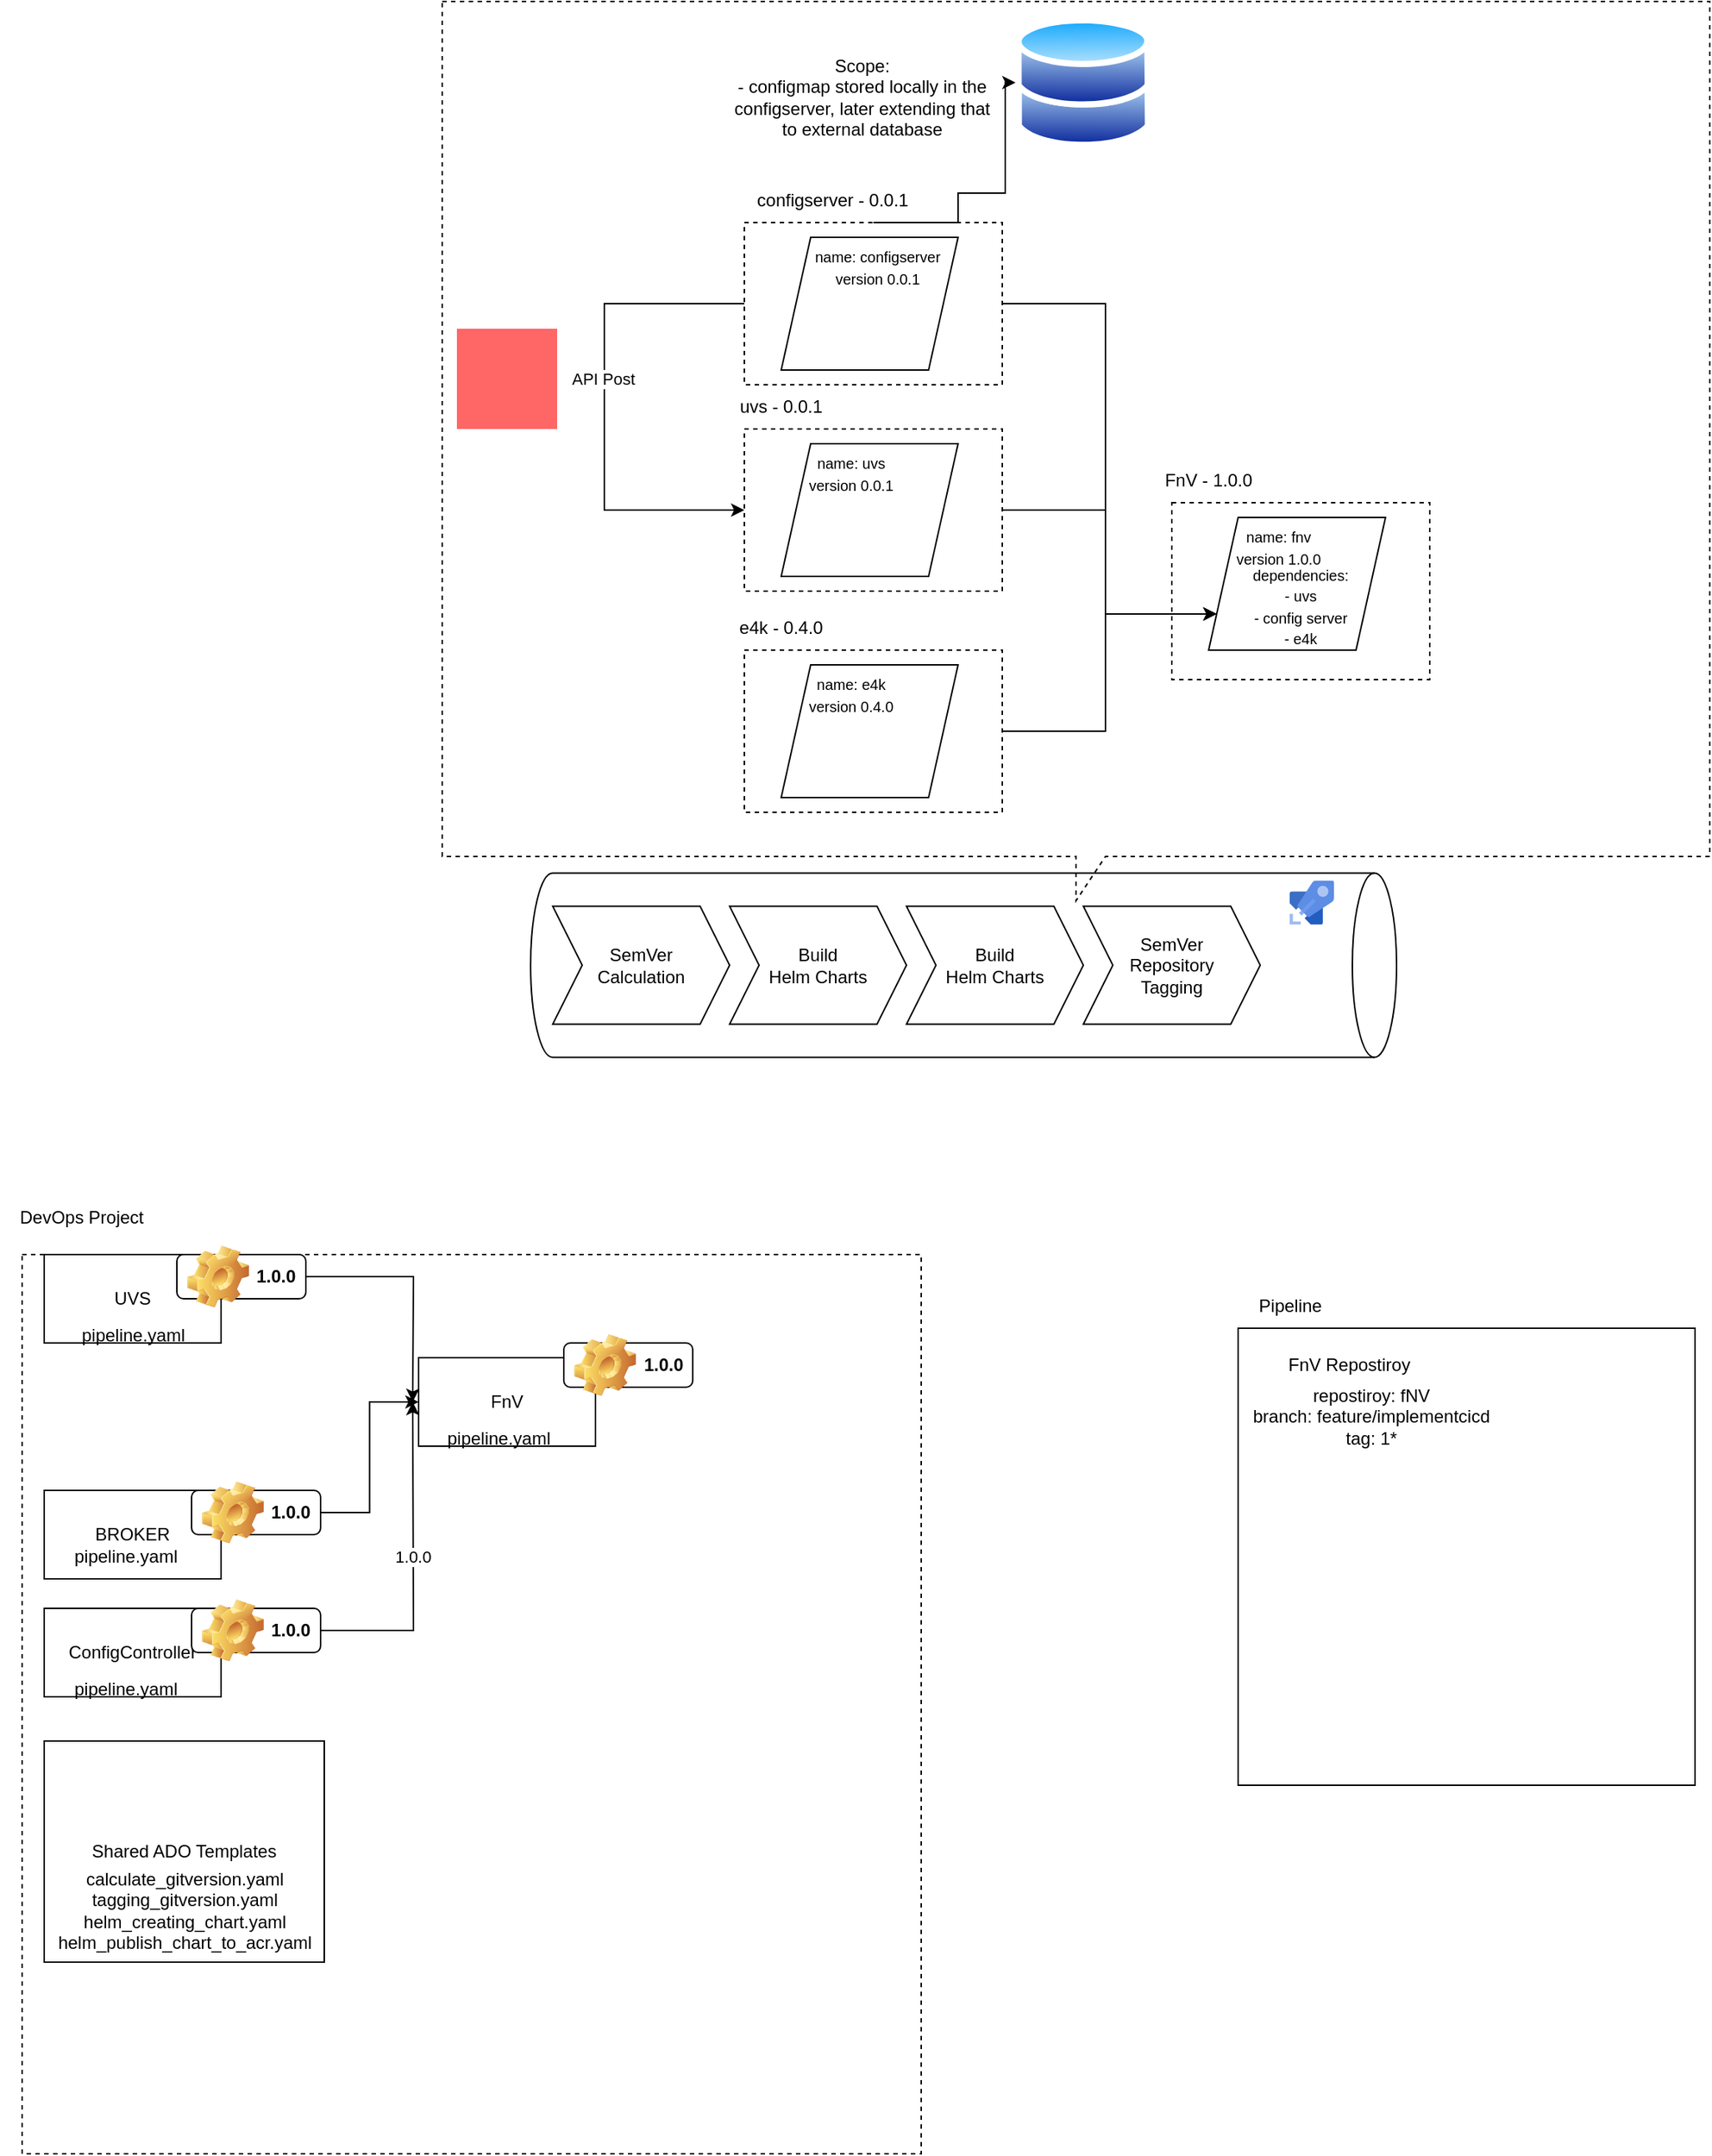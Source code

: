 <mxfile version="21.6.8" type="github">
  <diagram name="Page-1" id="y7Z4M2T_gE_CncvvF34J">
    <mxGraphModel dx="2038" dy="1726" grid="1" gridSize="10" guides="1" tooltips="1" connect="1" arrows="1" fold="1" page="1" pageScale="1" pageWidth="850" pageHeight="1100" math="0" shadow="0">
      <root>
        <mxCell id="0" />
        <mxCell id="1" parent="0" />
        <mxCell id="wSfpsm_N3FbQUYPhxMbK-66" value="" style="whiteSpace=wrap;html=1;aspect=fixed;fillColor=none;dashed=1;" vertex="1" parent="1">
          <mxGeometry x="-295" y="700" width="610" height="610" as="geometry" />
        </mxCell>
        <mxCell id="wSfpsm_N3FbQUYPhxMbK-30" value="" style="shape=cylinder3;whiteSpace=wrap;html=1;boundedLbl=1;backgroundOutline=1;size=15;rotation=90;" vertex="1" parent="1">
          <mxGeometry x="281.25" y="210" width="125" height="587.5" as="geometry" />
        </mxCell>
        <mxCell id="wSfpsm_N3FbQUYPhxMbK-36" value="" style="shape=callout;whiteSpace=wrap;html=1;perimeter=calloutPerimeter;dashed=1;fillColor=none;" vertex="1" parent="1">
          <mxGeometry x="-10" y="-150" width="860" height="610" as="geometry" />
        </mxCell>
        <mxCell id="wSfpsm_N3FbQUYPhxMbK-15" value="uvs - 0.0.1" style="text;strokeColor=none;align=center;fillColor=none;html=1;verticalAlign=middle;whiteSpace=wrap;rounded=0;" vertex="1" parent="1">
          <mxGeometry x="160" y="110" width="120" height="30" as="geometry" />
        </mxCell>
        <mxCell id="wSfpsm_N3FbQUYPhxMbK-22" value="e4k - 0.4.0" style="text;strokeColor=none;align=center;fillColor=none;html=1;verticalAlign=middle;whiteSpace=wrap;rounded=0;" vertex="1" parent="1">
          <mxGeometry x="160" y="260" width="120" height="30" as="geometry" />
        </mxCell>
        <mxCell id="wSfpsm_N3FbQUYPhxMbK-29" value="" style="image;sketch=0;aspect=fixed;html=1;points=[];align=center;fontSize=12;image=img/lib/mscae/Azure_Pipelines.svg;" vertex="1" parent="1">
          <mxGeometry x="565" y="446.25" width="30" height="30" as="geometry" />
        </mxCell>
        <mxCell id="wSfpsm_N3FbQUYPhxMbK-31" value="SemVer&lt;br&gt;Calculation" style="shape=step;perimeter=stepPerimeter;whiteSpace=wrap;html=1;fixedSize=1;" vertex="1" parent="1">
          <mxGeometry x="65" y="463.75" width="120" height="80" as="geometry" />
        </mxCell>
        <mxCell id="wSfpsm_N3FbQUYPhxMbK-32" value="Build &lt;br&gt;Helm Charts" style="shape=step;perimeter=stepPerimeter;whiteSpace=wrap;html=1;fixedSize=1;" vertex="1" parent="1">
          <mxGeometry x="185" y="463.75" width="120" height="80" as="geometry" />
        </mxCell>
        <mxCell id="wSfpsm_N3FbQUYPhxMbK-33" value="Build &lt;br&gt;Helm Charts" style="shape=step;perimeter=stepPerimeter;whiteSpace=wrap;html=1;fixedSize=1;" vertex="1" parent="1">
          <mxGeometry x="305" y="463.75" width="120" height="80" as="geometry" />
        </mxCell>
        <mxCell id="wSfpsm_N3FbQUYPhxMbK-34" value="SemVer&lt;br&gt;Repository&lt;br&gt;Tagging" style="shape=step;perimeter=stepPerimeter;whiteSpace=wrap;html=1;fixedSize=1;" vertex="1" parent="1">
          <mxGeometry x="425" y="463.75" width="120" height="80" as="geometry" />
        </mxCell>
        <mxCell id="wSfpsm_N3FbQUYPhxMbK-3" value="" style="rounded=0;whiteSpace=wrap;html=1;gradientColor=none;fillColor=none;dashed=1;" vertex="1" parent="1">
          <mxGeometry x="485" y="190" width="175" height="120" as="geometry" />
        </mxCell>
        <mxCell id="wSfpsm_N3FbQUYPhxMbK-5" value="FnV - 1.0.0" style="text;strokeColor=none;align=center;fillColor=none;html=1;verticalAlign=middle;whiteSpace=wrap;rounded=0;" vertex="1" parent="1">
          <mxGeometry x="450" y="160" width="120" height="30" as="geometry" />
        </mxCell>
        <mxCell id="wSfpsm_N3FbQUYPhxMbK-13" value="" style="group" vertex="1" connectable="0" parent="1">
          <mxGeometry x="510" y="200" width="120" height="95" as="geometry" />
        </mxCell>
        <mxCell id="wSfpsm_N3FbQUYPhxMbK-10" value="" style="shape=parallelogram;perimeter=parallelogramPerimeter;whiteSpace=wrap;html=1;fixedSize=1;" vertex="1" parent="wSfpsm_N3FbQUYPhxMbK-13">
          <mxGeometry width="120" height="90" as="geometry" />
        </mxCell>
        <mxCell id="wSfpsm_N3FbQUYPhxMbK-9" value="" style="shape=image;html=1;verticalAlign=top;verticalLabelPosition=bottom;labelBackgroundColor=#ffffff;imageAspect=0;aspect=fixed;image=https://cdn3.iconfinder.com/data/icons/travelling-icon-set/800/helm-128.png" vertex="1" parent="wSfpsm_N3FbQUYPhxMbK-13">
          <mxGeometry x="86.5" y="4" width="20" height="20" as="geometry" />
        </mxCell>
        <mxCell id="wSfpsm_N3FbQUYPhxMbK-11" value="&lt;font style=&quot;font-size: 10px;&quot;&gt;dependencies:&lt;br&gt;- uvs&lt;br&gt;- config server&lt;br&gt;- e4k&lt;/font&gt;" style="text;html=1;align=center;verticalAlign=middle;resizable=0;points=[];autosize=1;strokeColor=none;fillColor=none;" vertex="1" parent="wSfpsm_N3FbQUYPhxMbK-13">
          <mxGeometry x="16.5" y="25" width="90" height="70" as="geometry" />
        </mxCell>
        <mxCell id="wSfpsm_N3FbQUYPhxMbK-12" value="&lt;font style=&quot;font-size: 10px;&quot;&gt;name: fnv&lt;br&gt;version 1.0.0&lt;/font&gt;" style="text;html=1;align=center;verticalAlign=middle;resizable=0;points=[];autosize=1;strokeColor=none;fillColor=none;" vertex="1" parent="wSfpsm_N3FbQUYPhxMbK-13">
          <mxGeometry x="6.5" width="80" height="40" as="geometry" />
        </mxCell>
        <mxCell id="wSfpsm_N3FbQUYPhxMbK-28" style="edgeStyle=orthogonalEdgeStyle;rounded=0;orthogonalLoop=1;jettySize=auto;html=1;entryX=0;entryY=0.75;entryDx=0;entryDy=0;" edge="1" parent="1" source="wSfpsm_N3FbQUYPhxMbK-14" target="wSfpsm_N3FbQUYPhxMbK-10">
          <mxGeometry relative="1" as="geometry" />
        </mxCell>
        <mxCell id="wSfpsm_N3FbQUYPhxMbK-14" value="" style="rounded=0;whiteSpace=wrap;html=1;gradientColor=none;fillColor=none;dashed=1;" vertex="1" parent="1">
          <mxGeometry x="195" y="140" width="175" height="110" as="geometry" />
        </mxCell>
        <mxCell id="wSfpsm_N3FbQUYPhxMbK-17" value="" style="shape=parallelogram;perimeter=parallelogramPerimeter;whiteSpace=wrap;html=1;fixedSize=1;" vertex="1" parent="1">
          <mxGeometry x="220" y="150" width="120" height="90" as="geometry" />
        </mxCell>
        <mxCell id="wSfpsm_N3FbQUYPhxMbK-18" value="" style="shape=image;html=1;verticalAlign=top;verticalLabelPosition=bottom;labelBackgroundColor=#ffffff;imageAspect=0;aspect=fixed;image=https://cdn3.iconfinder.com/data/icons/travelling-icon-set/800/helm-128.png" vertex="1" parent="1">
          <mxGeometry x="306.5" y="154" width="20" height="20" as="geometry" />
        </mxCell>
        <mxCell id="wSfpsm_N3FbQUYPhxMbK-20" value="&lt;font style=&quot;font-size: 10px;&quot;&gt;name: uvs&lt;br&gt;version 0.0.1&lt;/font&gt;" style="text;html=1;align=center;verticalAlign=middle;resizable=0;points=[];autosize=1;strokeColor=none;fillColor=none;" vertex="1" parent="1">
          <mxGeometry x="226.5" y="150" width="80" height="40" as="geometry" />
        </mxCell>
        <mxCell id="wSfpsm_N3FbQUYPhxMbK-27" style="edgeStyle=orthogonalEdgeStyle;rounded=0;orthogonalLoop=1;jettySize=auto;html=1;entryX=0;entryY=0.75;entryDx=0;entryDy=0;" edge="1" parent="1" source="wSfpsm_N3FbQUYPhxMbK-21" target="wSfpsm_N3FbQUYPhxMbK-10">
          <mxGeometry relative="1" as="geometry" />
        </mxCell>
        <mxCell id="wSfpsm_N3FbQUYPhxMbK-21" value="" style="rounded=0;whiteSpace=wrap;html=1;gradientColor=none;fillColor=none;dashed=1;" vertex="1" parent="1">
          <mxGeometry x="195" y="290" width="175" height="110" as="geometry" />
        </mxCell>
        <mxCell id="wSfpsm_N3FbQUYPhxMbK-23" value="" style="shape=parallelogram;perimeter=parallelogramPerimeter;whiteSpace=wrap;html=1;fixedSize=1;" vertex="1" parent="1">
          <mxGeometry x="220" y="300" width="120" height="90" as="geometry" />
        </mxCell>
        <mxCell id="wSfpsm_N3FbQUYPhxMbK-24" value="" style="shape=image;html=1;verticalAlign=top;verticalLabelPosition=bottom;labelBackgroundColor=#ffffff;imageAspect=0;aspect=fixed;image=https://cdn3.iconfinder.com/data/icons/travelling-icon-set/800/helm-128.png" vertex="1" parent="1">
          <mxGeometry x="306.5" y="304" width="20" height="20" as="geometry" />
        </mxCell>
        <mxCell id="wSfpsm_N3FbQUYPhxMbK-25" value="&lt;font style=&quot;font-size: 10px;&quot;&gt;name: e4k&lt;br&gt;version 0.4.0&lt;/font&gt;" style="text;html=1;align=center;verticalAlign=middle;resizable=0;points=[];autosize=1;strokeColor=none;fillColor=none;" vertex="1" parent="1">
          <mxGeometry x="226.5" y="300" width="80" height="40" as="geometry" />
        </mxCell>
        <mxCell id="wSfpsm_N3FbQUYPhxMbK-37" value="configserver - 0.0.1" style="text;strokeColor=none;align=center;fillColor=none;html=1;verticalAlign=middle;whiteSpace=wrap;rounded=0;" vertex="1" parent="1">
          <mxGeometry x="195" y="-30" width="120" height="30" as="geometry" />
        </mxCell>
        <mxCell id="wSfpsm_N3FbQUYPhxMbK-41" style="edgeStyle=orthogonalEdgeStyle;rounded=0;orthogonalLoop=1;jettySize=auto;html=1;entryX=0;entryY=0.5;entryDx=0;entryDy=0;" edge="1" parent="1" source="wSfpsm_N3FbQUYPhxMbK-38" target="wSfpsm_N3FbQUYPhxMbK-14">
          <mxGeometry relative="1" as="geometry">
            <Array as="points">
              <mxPoint x="100" y="55" />
              <mxPoint x="100" y="195" />
            </Array>
          </mxGeometry>
        </mxCell>
        <mxCell id="wSfpsm_N3FbQUYPhxMbK-42" value="API Post" style="edgeLabel;html=1;align=center;verticalAlign=middle;resizable=0;points=[];" vertex="1" connectable="0" parent="wSfpsm_N3FbQUYPhxMbK-41">
          <mxGeometry x="-0.114" y="-1" relative="1" as="geometry">
            <mxPoint as="offset" />
          </mxGeometry>
        </mxCell>
        <mxCell id="wSfpsm_N3FbQUYPhxMbK-44" style="edgeStyle=orthogonalEdgeStyle;rounded=0;orthogonalLoop=1;jettySize=auto;html=1;exitX=0.5;exitY=0;exitDx=0;exitDy=0;" edge="1" parent="1" source="wSfpsm_N3FbQUYPhxMbK-38" target="wSfpsm_N3FbQUYPhxMbK-43">
          <mxGeometry relative="1" as="geometry">
            <Array as="points">
              <mxPoint x="340" />
              <mxPoint x="340" y="-20" />
              <mxPoint x="372" y="-20" />
            </Array>
          </mxGeometry>
        </mxCell>
        <mxCell id="wSfpsm_N3FbQUYPhxMbK-46" style="edgeStyle=orthogonalEdgeStyle;rounded=0;orthogonalLoop=1;jettySize=auto;html=1;entryX=0;entryY=0.75;entryDx=0;entryDy=0;" edge="1" parent="1" source="wSfpsm_N3FbQUYPhxMbK-38" target="wSfpsm_N3FbQUYPhxMbK-10">
          <mxGeometry relative="1" as="geometry">
            <Array as="points">
              <mxPoint x="440" y="55" />
              <mxPoint x="440" y="266" />
            </Array>
          </mxGeometry>
        </mxCell>
        <mxCell id="wSfpsm_N3FbQUYPhxMbK-38" value="" style="rounded=0;whiteSpace=wrap;html=1;gradientColor=none;fillColor=none;dashed=1;" vertex="1" parent="1">
          <mxGeometry x="195" width="175" height="110" as="geometry" />
        </mxCell>
        <mxCell id="wSfpsm_N3FbQUYPhxMbK-39" value="" style="shape=parallelogram;perimeter=parallelogramPerimeter;whiteSpace=wrap;html=1;fixedSize=1;" vertex="1" parent="1">
          <mxGeometry x="220" y="10" width="120" height="90" as="geometry" />
        </mxCell>
        <mxCell id="wSfpsm_N3FbQUYPhxMbK-40" value="&lt;font style=&quot;font-size: 10px;&quot;&gt;name: configserver&lt;br&gt;version 0.0.1&lt;/font&gt;" style="text;html=1;align=center;verticalAlign=middle;resizable=0;points=[];autosize=1;strokeColor=none;fillColor=none;" vertex="1" parent="1">
          <mxGeometry x="230" y="10" width="110" height="40" as="geometry" />
        </mxCell>
        <mxCell id="wSfpsm_N3FbQUYPhxMbK-43" value="" style="image;aspect=fixed;perimeter=ellipsePerimeter;html=1;align=center;shadow=0;dashed=0;spacingTop=3;image=img/lib/active_directory/databases.svg;" vertex="1" parent="1">
          <mxGeometry x="379" y="-140" width="91.84" height="90" as="geometry" />
        </mxCell>
        <mxCell id="wSfpsm_N3FbQUYPhxMbK-45" value="" style="shape=image;html=1;verticalAlign=top;verticalLabelPosition=bottom;labelBackgroundColor=#ffffff;imageAspect=0;aspect=fixed;image=https://cdn4.iconfinder.com/data/icons/pink_moustache/68_68/8.png;imageBackground=#FF6666;" vertex="1" parent="1">
          <mxGeometry y="72" width="68" height="68" as="geometry" />
        </mxCell>
        <mxCell id="wSfpsm_N3FbQUYPhxMbK-47" value="Scope:&lt;br&gt;- configmap stored locally in the configserver, later extending that to external database" style="text;html=1;strokeColor=none;fillColor=none;align=center;verticalAlign=middle;whiteSpace=wrap;rounded=0;" vertex="1" parent="1">
          <mxGeometry x="185" y="-140" width="180" height="110" as="geometry" />
        </mxCell>
        <mxCell id="wSfpsm_N3FbQUYPhxMbK-49" value="UVS" style="rounded=0;whiteSpace=wrap;html=1;" vertex="1" parent="1">
          <mxGeometry x="-280" y="700" width="120" height="60" as="geometry" />
        </mxCell>
        <mxCell id="wSfpsm_N3FbQUYPhxMbK-71" style="edgeStyle=orthogonalEdgeStyle;rounded=0;orthogonalLoop=1;jettySize=auto;html=1;exitX=1;exitY=0.5;exitDx=0;exitDy=0;" edge="1" parent="1" source="wSfpsm_N3FbQUYPhxMbK-54">
          <mxGeometry relative="1" as="geometry">
            <mxPoint x="-30" y="800" as="targetPoint" />
          </mxGeometry>
        </mxCell>
        <mxCell id="wSfpsm_N3FbQUYPhxMbK-54" value="1.0.0" style="label;whiteSpace=wrap;html=1;image=img/clipart/Gear_128x128.png" vertex="1" parent="1">
          <mxGeometry x="-190" y="700" width="87.5" height="30" as="geometry" />
        </mxCell>
        <mxCell id="wSfpsm_N3FbQUYPhxMbK-56" value="" style="whiteSpace=wrap;html=1;aspect=fixed;" vertex="1" parent="1">
          <mxGeometry x="530" y="750" width="310" height="310" as="geometry" />
        </mxCell>
        <mxCell id="wSfpsm_N3FbQUYPhxMbK-57" value="FnV Repostiroy" style="text;html=1;align=center;verticalAlign=middle;resizable=0;points=[];autosize=1;strokeColor=none;fillColor=none;" vertex="1" parent="1">
          <mxGeometry x="550" y="760" width="110" height="30" as="geometry" />
        </mxCell>
        <mxCell id="wSfpsm_N3FbQUYPhxMbK-58" value="repostiroy: fNV&lt;br&gt;branch: feature/implementcicd&lt;br&gt;tag: 1*" style="text;html=1;align=center;verticalAlign=middle;resizable=0;points=[];autosize=1;strokeColor=none;fillColor=none;" vertex="1" parent="1">
          <mxGeometry x="530" y="780" width="180" height="60" as="geometry" />
        </mxCell>
        <mxCell id="wSfpsm_N3FbQUYPhxMbK-59" value="FnV" style="rounded=0;whiteSpace=wrap;html=1;" vertex="1" parent="1">
          <mxGeometry x="-26" y="770" width="120" height="60" as="geometry" />
        </mxCell>
        <mxCell id="wSfpsm_N3FbQUYPhxMbK-60" value="BROKER" style="rounded=0;whiteSpace=wrap;html=1;" vertex="1" parent="1">
          <mxGeometry x="-280" y="860" width="120" height="60" as="geometry" />
        </mxCell>
        <mxCell id="wSfpsm_N3FbQUYPhxMbK-61" value="ConfigController" style="rounded=0;whiteSpace=wrap;html=1;" vertex="1" parent="1">
          <mxGeometry x="-280" y="940" width="120" height="60" as="geometry" />
        </mxCell>
        <mxCell id="wSfpsm_N3FbQUYPhxMbK-62" value="1.0.0" style="label;whiteSpace=wrap;html=1;image=img/clipart/Gear_128x128.png" vertex="1" parent="1">
          <mxGeometry x="72.5" y="760" width="87.5" height="30" as="geometry" />
        </mxCell>
        <mxCell id="wSfpsm_N3FbQUYPhxMbK-68" style="edgeStyle=orthogonalEdgeStyle;rounded=0;orthogonalLoop=1;jettySize=auto;html=1;exitX=1;exitY=0.5;exitDx=0;exitDy=0;entryX=0;entryY=0.5;entryDx=0;entryDy=0;" edge="1" parent="1" source="wSfpsm_N3FbQUYPhxMbK-64" target="wSfpsm_N3FbQUYPhxMbK-59">
          <mxGeometry relative="1" as="geometry" />
        </mxCell>
        <mxCell id="wSfpsm_N3FbQUYPhxMbK-64" value="1.0.0" style="label;whiteSpace=wrap;html=1;image=img/clipart/Gear_128x128.png" vertex="1" parent="1">
          <mxGeometry x="-180" y="860" width="87.5" height="30" as="geometry" />
        </mxCell>
        <mxCell id="wSfpsm_N3FbQUYPhxMbK-69" style="edgeStyle=orthogonalEdgeStyle;rounded=0;orthogonalLoop=1;jettySize=auto;html=1;exitX=1;exitY=0.5;exitDx=0;exitDy=0;" edge="1" parent="1" source="wSfpsm_N3FbQUYPhxMbK-65">
          <mxGeometry relative="1" as="geometry">
            <mxPoint x="-30" y="800" as="targetPoint" />
          </mxGeometry>
        </mxCell>
        <mxCell id="wSfpsm_N3FbQUYPhxMbK-79" value="1.0.0" style="edgeLabel;html=1;align=center;verticalAlign=middle;resizable=0;points=[];" vertex="1" connectable="0" parent="wSfpsm_N3FbQUYPhxMbK-69">
          <mxGeometry x="0.038" y="1" relative="1" as="geometry">
            <mxPoint as="offset" />
          </mxGeometry>
        </mxCell>
        <mxCell id="wSfpsm_N3FbQUYPhxMbK-65" value="1.0.0" style="label;whiteSpace=wrap;html=1;image=img/clipart/Gear_128x128.png" vertex="1" parent="1">
          <mxGeometry x="-180" y="940" width="87.5" height="30" as="geometry" />
        </mxCell>
        <mxCell id="wSfpsm_N3FbQUYPhxMbK-67" value="DevOps Project" style="text;html=1;align=center;verticalAlign=middle;resizable=0;points=[];autosize=1;strokeColor=none;fillColor=none;" vertex="1" parent="1">
          <mxGeometry x="-310" y="660" width="110" height="30" as="geometry" />
        </mxCell>
        <mxCell id="wSfpsm_N3FbQUYPhxMbK-72" value="Shared ADO Templates" style="rounded=0;whiteSpace=wrap;html=1;" vertex="1" parent="1">
          <mxGeometry x="-280" y="1030" width="190" height="150" as="geometry" />
        </mxCell>
        <mxCell id="wSfpsm_N3FbQUYPhxMbK-73" value="calculate_gitversion.yaml&lt;br&gt;tagging_gitversion.yaml&lt;br&gt;helm_creating_chart.yaml&lt;br&gt;helm_publish_chart_to_acr.yaml&lt;br&gt;" style="text;html=1;align=center;verticalAlign=middle;resizable=0;points=[];autosize=1;strokeColor=none;fillColor=none;" vertex="1" parent="1">
          <mxGeometry x="-285" y="1110" width="200" height="70" as="geometry" />
        </mxCell>
        <mxCell id="wSfpsm_N3FbQUYPhxMbK-74" value="pipeline.yaml" style="text;html=1;align=center;verticalAlign=middle;resizable=0;points=[];autosize=1;strokeColor=none;fillColor=none;" vertex="1" parent="1">
          <mxGeometry x="-265" y="740" width="90" height="30" as="geometry" />
        </mxCell>
        <mxCell id="wSfpsm_N3FbQUYPhxMbK-75" value="pipeline.yaml" style="text;html=1;align=center;verticalAlign=middle;resizable=0;points=[];autosize=1;strokeColor=none;fillColor=none;" vertex="1" parent="1">
          <mxGeometry x="-17.5" y="810" width="90" height="30" as="geometry" />
        </mxCell>
        <mxCell id="wSfpsm_N3FbQUYPhxMbK-76" value="pipeline.yaml" style="text;html=1;align=center;verticalAlign=middle;resizable=0;points=[];autosize=1;strokeColor=none;fillColor=none;" vertex="1" parent="1">
          <mxGeometry x="-270" y="890" width="90" height="30" as="geometry" />
        </mxCell>
        <mxCell id="wSfpsm_N3FbQUYPhxMbK-77" value="pipeline.yaml" style="text;html=1;align=center;verticalAlign=middle;resizable=0;points=[];autosize=1;strokeColor=none;fillColor=none;" vertex="1" parent="1">
          <mxGeometry x="-270" y="980" width="90" height="30" as="geometry" />
        </mxCell>
        <mxCell id="wSfpsm_N3FbQUYPhxMbK-78" value="Pipeline" style="text;html=1;align=center;verticalAlign=middle;resizable=0;points=[];autosize=1;strokeColor=none;fillColor=none;" vertex="1" parent="1">
          <mxGeometry x="530" y="720" width="70" height="30" as="geometry" />
        </mxCell>
      </root>
    </mxGraphModel>
  </diagram>
</mxfile>
